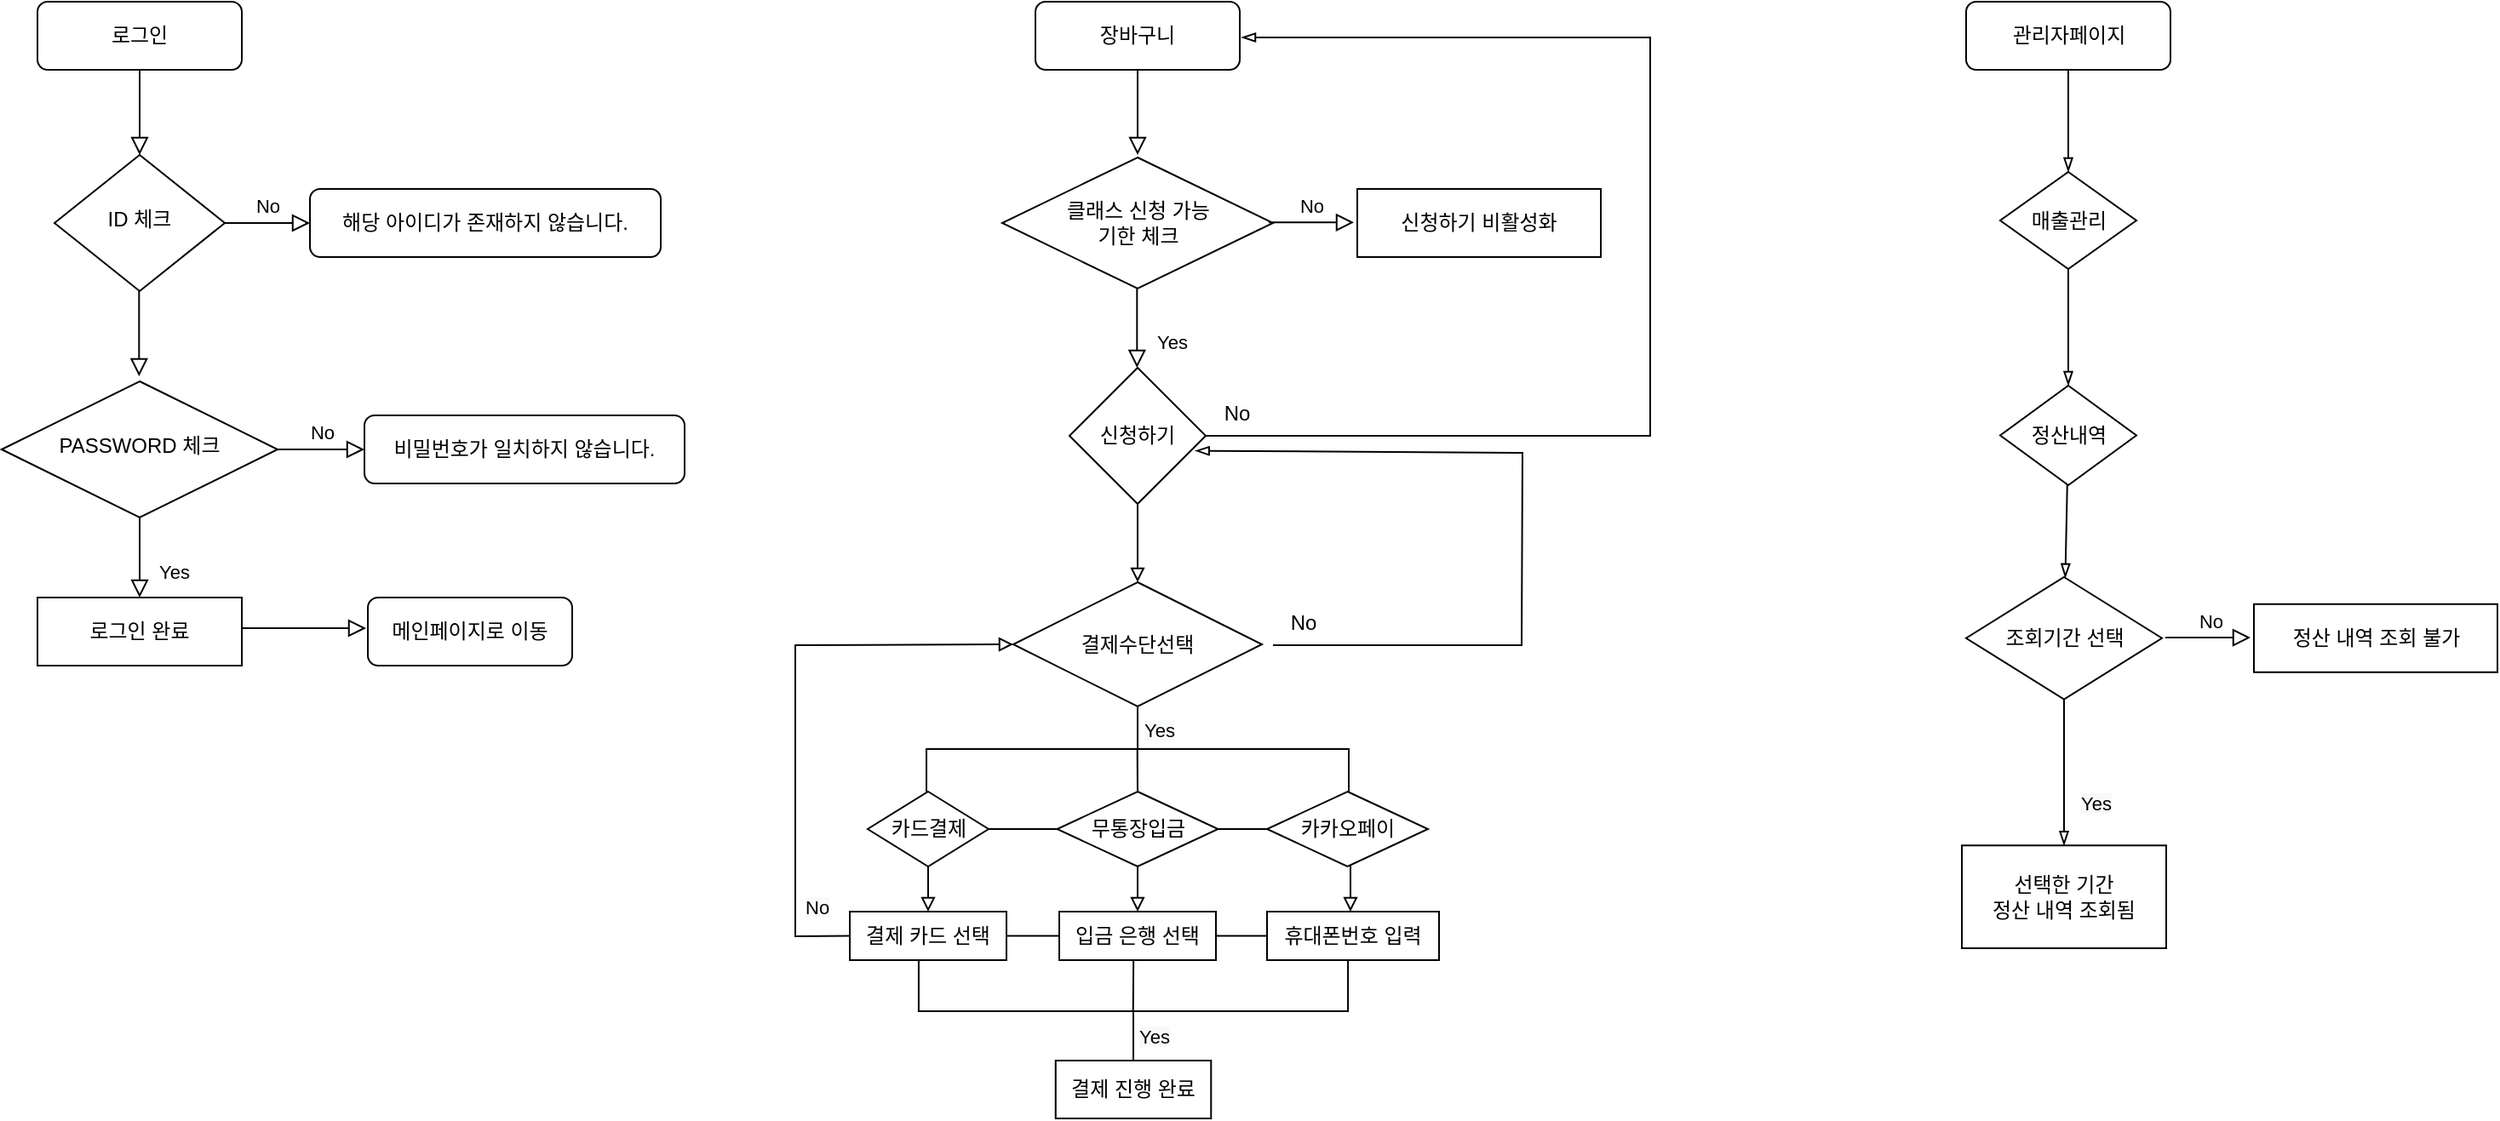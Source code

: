 <mxfile version="15.3.1" type="github">
  <diagram id="C5RBs43oDa-KdzZeNtuy" name="Page-1">
    <mxGraphModel dx="1151" dy="635" grid="0" gridSize="10" guides="1" tooltips="1" connect="1" arrows="1" fold="1" page="1" pageScale="1" pageWidth="1600" pageHeight="900" math="0" shadow="0">
      <root>
        <mxCell id="WIyWlLk6GJQsqaUBKTNV-0" />
        <mxCell id="WIyWlLk6GJQsqaUBKTNV-1" parent="WIyWlLk6GJQsqaUBKTNV-0" />
        <mxCell id="WIyWlLk6GJQsqaUBKTNV-2" value="" style="rounded=0;html=1;jettySize=auto;orthogonalLoop=1;fontSize=11;endArrow=block;endFill=0;endSize=8;strokeWidth=1;shadow=0;labelBackgroundColor=none;edgeStyle=orthogonalEdgeStyle;" parent="WIyWlLk6GJQsqaUBKTNV-1" source="WIyWlLk6GJQsqaUBKTNV-3" target="WIyWlLk6GJQsqaUBKTNV-6" edge="1">
          <mxGeometry relative="1" as="geometry" />
        </mxCell>
        <mxCell id="WIyWlLk6GJQsqaUBKTNV-3" value="로그인" style="rounded=1;whiteSpace=wrap;html=1;fontSize=12;glass=0;strokeWidth=1;shadow=0;" parent="WIyWlLk6GJQsqaUBKTNV-1" vertex="1">
          <mxGeometry x="85" y="92" width="120" height="40" as="geometry" />
        </mxCell>
        <mxCell id="WIyWlLk6GJQsqaUBKTNV-5" value="No" style="edgeStyle=orthogonalEdgeStyle;rounded=0;html=1;jettySize=auto;orthogonalLoop=1;fontSize=11;endArrow=block;endFill=0;endSize=8;strokeWidth=1;shadow=0;labelBackgroundColor=none;" parent="WIyWlLk6GJQsqaUBKTNV-1" source="WIyWlLk6GJQsqaUBKTNV-6" target="WIyWlLk6GJQsqaUBKTNV-7" edge="1">
          <mxGeometry y="10" relative="1" as="geometry">
            <mxPoint as="offset" />
          </mxGeometry>
        </mxCell>
        <mxCell id="WIyWlLk6GJQsqaUBKTNV-6" value="ID 체크" style="rhombus;whiteSpace=wrap;html=1;shadow=0;fontFamily=Helvetica;fontSize=12;align=center;strokeWidth=1;spacing=6;spacingTop=-4;" parent="WIyWlLk6GJQsqaUBKTNV-1" vertex="1">
          <mxGeometry x="95" y="182" width="100" height="80" as="geometry" />
        </mxCell>
        <mxCell id="WIyWlLk6GJQsqaUBKTNV-7" value="해당 아이디가 존재하지 않습니다." style="rounded=1;whiteSpace=wrap;html=1;fontSize=12;glass=0;strokeWidth=1;shadow=0;" parent="WIyWlLk6GJQsqaUBKTNV-1" vertex="1">
          <mxGeometry x="245" y="202" width="206" height="40" as="geometry" />
        </mxCell>
        <mxCell id="WIyWlLk6GJQsqaUBKTNV-8" value="Yes" style="rounded=0;html=1;jettySize=auto;orthogonalLoop=1;fontSize=11;endArrow=block;endFill=0;endSize=8;strokeWidth=1;shadow=0;labelBackgroundColor=none;edgeStyle=orthogonalEdgeStyle;" parent="WIyWlLk6GJQsqaUBKTNV-1" source="WIyWlLk6GJQsqaUBKTNV-10" target="WIyWlLk6GJQsqaUBKTNV-11" edge="1">
          <mxGeometry x="0.333" y="20" relative="1" as="geometry">
            <mxPoint as="offset" />
          </mxGeometry>
        </mxCell>
        <mxCell id="WIyWlLk6GJQsqaUBKTNV-9" value="No" style="edgeStyle=orthogonalEdgeStyle;rounded=0;html=1;jettySize=auto;orthogonalLoop=1;fontSize=11;endArrow=block;endFill=0;endSize=8;strokeWidth=1;shadow=0;labelBackgroundColor=none;" parent="WIyWlLk6GJQsqaUBKTNV-1" source="WIyWlLk6GJQsqaUBKTNV-10" target="WIyWlLk6GJQsqaUBKTNV-12" edge="1">
          <mxGeometry y="10" relative="1" as="geometry">
            <mxPoint as="offset" />
          </mxGeometry>
        </mxCell>
        <mxCell id="WIyWlLk6GJQsqaUBKTNV-10" value="PASSWORD 체크" style="rhombus;whiteSpace=wrap;html=1;shadow=0;fontFamily=Helvetica;fontSize=12;align=center;strokeWidth=1;spacing=6;spacingTop=-4;" parent="WIyWlLk6GJQsqaUBKTNV-1" vertex="1">
          <mxGeometry x="64" y="315" width="162" height="80" as="geometry" />
        </mxCell>
        <mxCell id="WIyWlLk6GJQsqaUBKTNV-11" value="로그인 완료" style="rounded=0;whiteSpace=wrap;html=1;fontSize=12;glass=0;strokeWidth=1;shadow=0;" parent="WIyWlLk6GJQsqaUBKTNV-1" vertex="1">
          <mxGeometry x="85" y="442" width="120" height="40" as="geometry" />
        </mxCell>
        <mxCell id="WIyWlLk6GJQsqaUBKTNV-12" value="비밀번호가 일치하지 않습니다." style="rounded=1;whiteSpace=wrap;html=1;fontSize=12;glass=0;strokeWidth=1;shadow=0;" parent="WIyWlLk6GJQsqaUBKTNV-1" vertex="1">
          <mxGeometry x="277" y="335" width="188" height="40" as="geometry" />
        </mxCell>
        <mxCell id="wDFgxtd8fQxSTqSVTLkx-4" value="메인페이지로 이동" style="rounded=1;whiteSpace=wrap;html=1;fontSize=12;glass=0;strokeWidth=1;shadow=0;" vertex="1" parent="WIyWlLk6GJQsqaUBKTNV-1">
          <mxGeometry x="279" y="442" width="120" height="40" as="geometry" />
        </mxCell>
        <mxCell id="wDFgxtd8fQxSTqSVTLkx-5" value="" style="edgeStyle=orthogonalEdgeStyle;rounded=0;html=1;jettySize=auto;orthogonalLoop=1;fontSize=11;endArrow=block;endFill=0;endSize=8;strokeWidth=1;shadow=0;labelBackgroundColor=none;" edge="1" parent="WIyWlLk6GJQsqaUBKTNV-1">
          <mxGeometry y="10" relative="1" as="geometry">
            <mxPoint as="offset" />
            <mxPoint x="205.0" y="460.0" as="sourcePoint" />
            <mxPoint x="278" y="460" as="targetPoint" />
          </mxGeometry>
        </mxCell>
        <mxCell id="wDFgxtd8fQxSTqSVTLkx-7" value="" style="rounded=0;html=1;jettySize=auto;orthogonalLoop=1;fontSize=11;endArrow=block;endFill=0;endSize=8;strokeWidth=1;shadow=0;labelBackgroundColor=none;edgeStyle=orthogonalEdgeStyle;" edge="1" parent="WIyWlLk6GJQsqaUBKTNV-1" source="wDFgxtd8fQxSTqSVTLkx-8">
          <mxGeometry relative="1" as="geometry">
            <mxPoint x="731" y="182" as="targetPoint" />
          </mxGeometry>
        </mxCell>
        <mxCell id="wDFgxtd8fQxSTqSVTLkx-8" value="장바구니" style="rounded=1;whiteSpace=wrap;html=1;fontSize=12;glass=0;strokeWidth=1;shadow=0;" vertex="1" parent="WIyWlLk6GJQsqaUBKTNV-1">
          <mxGeometry x="671" y="92" width="120" height="40" as="geometry" />
        </mxCell>
        <mxCell id="wDFgxtd8fQxSTqSVTLkx-11" value="" style="rounded=0;html=1;jettySize=auto;orthogonalLoop=1;fontSize=11;endArrow=block;endFill=0;endSize=8;strokeWidth=1;shadow=0;labelBackgroundColor=none;edgeStyle=orthogonalEdgeStyle;" edge="1" parent="WIyWlLk6GJQsqaUBKTNV-1">
          <mxGeometry relative="1" as="geometry">
            <mxPoint x="144.66" y="262" as="sourcePoint" />
            <mxPoint x="144.66" y="312" as="targetPoint" />
          </mxGeometry>
        </mxCell>
        <mxCell id="wDFgxtd8fQxSTqSVTLkx-15" value="Yes" style="rounded=0;html=1;jettySize=auto;orthogonalLoop=1;fontSize=11;endArrow=block;endFill=0;endSize=8;strokeWidth=1;shadow=0;labelBackgroundColor=none;edgeStyle=orthogonalEdgeStyle;" edge="1" parent="WIyWlLk6GJQsqaUBKTNV-1">
          <mxGeometry x="0.333" y="20" relative="1" as="geometry">
            <mxPoint as="offset" />
            <mxPoint x="730.66" y="260" as="sourcePoint" />
            <mxPoint x="730.66" y="307.0" as="targetPoint" />
          </mxGeometry>
        </mxCell>
        <mxCell id="wDFgxtd8fQxSTqSVTLkx-29" value="" style="edgeStyle=orthogonalEdgeStyle;rounded=0;orthogonalLoop=1;jettySize=auto;html=1;endArrow=block;endFill=0;" edge="1" parent="WIyWlLk6GJQsqaUBKTNV-1" source="wDFgxtd8fQxSTqSVTLkx-16" target="wDFgxtd8fQxSTqSVTLkx-28">
          <mxGeometry relative="1" as="geometry" />
        </mxCell>
        <mxCell id="wDFgxtd8fQxSTqSVTLkx-342" style="edgeStyle=none;rounded=0;orthogonalLoop=1;jettySize=auto;html=1;exitX=1;exitY=0.5;exitDx=0;exitDy=0;endArrow=blockThin;endFill=0;startSize=6;strokeColor=default;" edge="1" parent="WIyWlLk6GJQsqaUBKTNV-1" source="wDFgxtd8fQxSTqSVTLkx-16">
          <mxGeometry relative="1" as="geometry">
            <mxPoint x="792" y="113" as="targetPoint" />
            <Array as="points">
              <mxPoint x="1032" y="347" />
              <mxPoint x="1032" y="113" />
            </Array>
          </mxGeometry>
        </mxCell>
        <mxCell id="wDFgxtd8fQxSTqSVTLkx-16" value="신청하기" style="rhombus;whiteSpace=wrap;html=1;rounded=0;" vertex="1" parent="WIyWlLk6GJQsqaUBKTNV-1">
          <mxGeometry x="691" y="307" width="80" height="80" as="geometry" />
        </mxCell>
        <mxCell id="wDFgxtd8fQxSTqSVTLkx-18" value="신청하기 비활성화" style="rounded=0;whiteSpace=wrap;html=1;fontSize=12;glass=0;strokeWidth=1;shadow=0;" vertex="1" parent="WIyWlLk6GJQsqaUBKTNV-1">
          <mxGeometry x="860" y="202" width="143" height="40" as="geometry" />
        </mxCell>
        <mxCell id="wDFgxtd8fQxSTqSVTLkx-20" value="&lt;span&gt;클래스 신청&amp;nbsp;&lt;/span&gt;&lt;span&gt;가능&lt;br&gt;기한 체크&lt;/span&gt;" style="rhombus;whiteSpace=wrap;html=1;rounded=0;" vertex="1" parent="WIyWlLk6GJQsqaUBKTNV-1">
          <mxGeometry x="651.5" y="183.5" width="159" height="77" as="geometry" />
        </mxCell>
        <mxCell id="wDFgxtd8fQxSTqSVTLkx-23" value="No" style="edgeStyle=orthogonalEdgeStyle;rounded=0;html=1;jettySize=auto;orthogonalLoop=1;fontSize=11;endArrow=block;endFill=0;endSize=8;strokeWidth=1;shadow=0;labelBackgroundColor=none;" edge="1" parent="WIyWlLk6GJQsqaUBKTNV-1">
          <mxGeometry y="10" relative="1" as="geometry">
            <mxPoint as="offset" />
            <mxPoint x="808" y="221.66" as="sourcePoint" />
            <mxPoint x="858" y="221.66" as="targetPoint" />
          </mxGeometry>
        </mxCell>
        <mxCell id="wDFgxtd8fQxSTqSVTLkx-28" value="결제수단선택" style="rhombus;whiteSpace=wrap;html=1;rounded=0;" vertex="1" parent="WIyWlLk6GJQsqaUBKTNV-1">
          <mxGeometry x="658" y="433" width="146" height="73" as="geometry" />
        </mxCell>
        <mxCell id="wDFgxtd8fQxSTqSVTLkx-54" value="" style="edgeStyle=none;rounded=0;orthogonalLoop=1;jettySize=auto;html=1;endArrow=block;endFill=0;startSize=6;strokeColor=default;" edge="1" parent="WIyWlLk6GJQsqaUBKTNV-1" target="wDFgxtd8fQxSTqSVTLkx-53">
          <mxGeometry relative="1" as="geometry">
            <mxPoint x="608" y="594" as="sourcePoint" />
          </mxGeometry>
        </mxCell>
        <mxCell id="wDFgxtd8fQxSTqSVTLkx-74" style="edgeStyle=none;rounded=0;orthogonalLoop=1;jettySize=auto;html=1;exitX=0;exitY=0.5;exitDx=0;exitDy=0;endArrow=block;endFill=0;startSize=6;strokeColor=default;entryX=0;entryY=0.5;entryDx=0;entryDy=0;" edge="1" parent="WIyWlLk6GJQsqaUBKTNV-1" source="wDFgxtd8fQxSTqSVTLkx-53" target="wDFgxtd8fQxSTqSVTLkx-28">
          <mxGeometry relative="1" as="geometry">
            <Array as="points">
              <mxPoint x="530" y="641" />
              <mxPoint x="530" y="470" />
            </Array>
          </mxGeometry>
        </mxCell>
        <mxCell id="wDFgxtd8fQxSTqSVTLkx-37" value="" style="strokeWidth=1;html=1;shape=mxgraph.flowchart.annotation_2;align=left;labelPosition=right;pointerEvents=1;rounded=0;rotation=90;" vertex="1" parent="WIyWlLk6GJQsqaUBKTNV-1">
          <mxGeometry x="706" y="407" width="50" height="248" as="geometry" />
        </mxCell>
        <mxCell id="wDFgxtd8fQxSTqSVTLkx-48" value="" style="edgeStyle=orthogonalEdgeStyle;rounded=0;orthogonalLoop=1;jettySize=auto;html=1;endArrow=none;endFill=0;startSize=6;" edge="1" parent="WIyWlLk6GJQsqaUBKTNV-1">
          <mxGeometry relative="1" as="geometry">
            <mxPoint x="730.86" y="531.0" as="sourcePoint" />
            <mxPoint x="731" y="556" as="targetPoint" />
          </mxGeometry>
        </mxCell>
        <mxCell id="wDFgxtd8fQxSTqSVTLkx-52" value="&lt;span style=&quot;color: rgb(0, 0, 0); font-family: helvetica; font-size: 11px; font-style: normal; font-weight: 400; letter-spacing: normal; text-align: center; text-indent: 0px; text-transform: none; word-spacing: 0px; background-color: rgb(248, 249, 250); display: inline; float: none;&quot;&gt;Yes&lt;/span&gt;" style="text;whiteSpace=wrap;html=1;" vertex="1" parent="WIyWlLk6GJQsqaUBKTNV-1">
          <mxGeometry x="732.996" y="505.996" width="38" height="28" as="geometry" />
        </mxCell>
        <mxCell id="wDFgxtd8fQxSTqSVTLkx-79" style="edgeStyle=none;rounded=0;orthogonalLoop=1;jettySize=auto;html=1;exitX=1;exitY=0.5;exitDx=0;exitDy=0;entryX=0;entryY=0.5;entryDx=0;entryDy=0;endArrow=none;endFill=0;startSize=6;strokeColor=default;" edge="1" parent="WIyWlLk6GJQsqaUBKTNV-1" source="wDFgxtd8fQxSTqSVTLkx-53" target="wDFgxtd8fQxSTqSVTLkx-63">
          <mxGeometry relative="1" as="geometry" />
        </mxCell>
        <mxCell id="wDFgxtd8fQxSTqSVTLkx-53" value="결제 카드 선택" style="whiteSpace=wrap;html=1;rounded=0;" vertex="1" parent="WIyWlLk6GJQsqaUBKTNV-1">
          <mxGeometry x="562" y="626.5" width="92" height="28.5" as="geometry" />
        </mxCell>
        <mxCell id="wDFgxtd8fQxSTqSVTLkx-62" value="" style="edgeStyle=none;rounded=0;orthogonalLoop=1;jettySize=auto;html=1;endArrow=block;endFill=0;startSize=6;strokeColor=default;" edge="1" parent="WIyWlLk6GJQsqaUBKTNV-1" target="wDFgxtd8fQxSTqSVTLkx-63">
          <mxGeometry relative="1" as="geometry">
            <mxPoint x="731" y="594" as="sourcePoint" />
          </mxGeometry>
        </mxCell>
        <mxCell id="wDFgxtd8fQxSTqSVTLkx-80" style="edgeStyle=none;rounded=0;orthogonalLoop=1;jettySize=auto;html=1;exitX=1;exitY=0.5;exitDx=0;exitDy=0;entryX=0;entryY=0.5;entryDx=0;entryDy=0;endArrow=none;endFill=0;startSize=6;strokeColor=default;" edge="1" parent="WIyWlLk6GJQsqaUBKTNV-1" source="wDFgxtd8fQxSTqSVTLkx-63" target="wDFgxtd8fQxSTqSVTLkx-65">
          <mxGeometry relative="1" as="geometry" />
        </mxCell>
        <mxCell id="wDFgxtd8fQxSTqSVTLkx-63" value="입금 은행 선택" style="whiteSpace=wrap;html=1;rounded=0;" vertex="1" parent="WIyWlLk6GJQsqaUBKTNV-1">
          <mxGeometry x="685" y="626.5" width="92" height="28.5" as="geometry" />
        </mxCell>
        <mxCell id="wDFgxtd8fQxSTqSVTLkx-65" value="휴대폰번호 입력" style="whiteSpace=wrap;html=1;rounded=0;" vertex="1" parent="WIyWlLk6GJQsqaUBKTNV-1">
          <mxGeometry x="807" y="626.5" width="101" height="28.5" as="geometry" />
        </mxCell>
        <mxCell id="wDFgxtd8fQxSTqSVTLkx-66" value="" style="edgeStyle=none;rounded=0;orthogonalLoop=1;jettySize=auto;html=1;endArrow=block;endFill=0;startSize=6;strokeColor=default;" edge="1" parent="WIyWlLk6GJQsqaUBKTNV-1">
          <mxGeometry relative="1" as="geometry">
            <mxPoint x="856" y="594" as="sourcePoint" />
            <mxPoint x="856" y="626.5" as="targetPoint" />
          </mxGeometry>
        </mxCell>
        <mxCell id="wDFgxtd8fQxSTqSVTLkx-78" value="&lt;span style=&quot;color: rgb(0, 0, 0); font-family: helvetica; font-size: 11px; font-style: normal; font-weight: 400; letter-spacing: normal; text-align: center; text-indent: 0px; text-transform: none; word-spacing: 0px; background-color: rgb(248, 249, 250); display: inline; float: none;&quot;&gt;No&lt;/span&gt;" style="text;whiteSpace=wrap;html=1;" vertex="1" parent="WIyWlLk6GJQsqaUBKTNV-1">
          <mxGeometry x="534" y="610" width="21" height="28" as="geometry" />
        </mxCell>
        <mxCell id="wDFgxtd8fQxSTqSVTLkx-82" value="카드결제" style="rhombus;whiteSpace=wrap;html=1;rounded=0;" vertex="1" parent="WIyWlLk6GJQsqaUBKTNV-1">
          <mxGeometry x="572.5" y="556" width="71" height="44" as="geometry" />
        </mxCell>
        <mxCell id="wDFgxtd8fQxSTqSVTLkx-87" value="" style="edgeStyle=none;rounded=0;orthogonalLoop=1;jettySize=auto;html=1;endArrow=none;endFill=0;startSize=6;strokeColor=default;" edge="1" parent="WIyWlLk6GJQsqaUBKTNV-1" source="wDFgxtd8fQxSTqSVTLkx-83" target="wDFgxtd8fQxSTqSVTLkx-82">
          <mxGeometry relative="1" as="geometry" />
        </mxCell>
        <mxCell id="wDFgxtd8fQxSTqSVTLkx-83" value="무통장입금" style="rhombus;whiteSpace=wrap;html=1;rounded=0;" vertex="1" parent="WIyWlLk6GJQsqaUBKTNV-1">
          <mxGeometry x="683.75" y="556" width="94.5" height="44" as="geometry" />
        </mxCell>
        <mxCell id="wDFgxtd8fQxSTqSVTLkx-86" value="" style="edgeStyle=none;rounded=0;orthogonalLoop=1;jettySize=auto;html=1;endArrow=none;endFill=0;startSize=6;strokeColor=default;" edge="1" parent="WIyWlLk6GJQsqaUBKTNV-1" source="wDFgxtd8fQxSTqSVTLkx-85" target="wDFgxtd8fQxSTqSVTLkx-83">
          <mxGeometry relative="1" as="geometry" />
        </mxCell>
        <mxCell id="wDFgxtd8fQxSTqSVTLkx-85" value="카카오페이" style="rhombus;whiteSpace=wrap;html=1;rounded=0;" vertex="1" parent="WIyWlLk6GJQsqaUBKTNV-1">
          <mxGeometry x="807" y="556" width="94.5" height="44" as="geometry" />
        </mxCell>
        <mxCell id="wDFgxtd8fQxSTqSVTLkx-88" value="" style="strokeWidth=1;html=1;shape=mxgraph.flowchart.annotation_2;align=left;labelPosition=right;pointerEvents=1;rounded=0;rotation=90;direction=west;" vertex="1" parent="WIyWlLk6GJQsqaUBKTNV-1">
          <mxGeometry x="699" y="559" width="59" height="252.08" as="geometry" />
        </mxCell>
        <mxCell id="wDFgxtd8fQxSTqSVTLkx-89" value="" style="edgeStyle=orthogonalEdgeStyle;rounded=0;orthogonalLoop=1;jettySize=auto;html=1;endArrow=none;endFill=0;startSize=6;entryX=0.501;entryY=0.498;entryDx=0;entryDy=0;entryPerimeter=0;" edge="1" parent="WIyWlLk6GJQsqaUBKTNV-1">
          <mxGeometry relative="1" as="geometry">
            <mxPoint x="728.58" y="655.0" as="sourcePoint" />
            <mxPoint x="728.366" y="684.981" as="targetPoint" />
          </mxGeometry>
        </mxCell>
        <mxCell id="wDFgxtd8fQxSTqSVTLkx-90" value="&lt;span style=&quot;color: rgb(0, 0, 0); font-family: helvetica; font-size: 11px; font-style: normal; font-weight: 400; letter-spacing: normal; text-align: center; text-indent: 0px; text-transform: none; word-spacing: 0px; background-color: rgb(248, 249, 250); display: inline; float: none;&quot;&gt;Yes&lt;/span&gt;" style="text;whiteSpace=wrap;html=1;" vertex="1" parent="WIyWlLk6GJQsqaUBKTNV-1">
          <mxGeometry x="729.996" y="685.996" width="38" height="28" as="geometry" />
        </mxCell>
        <mxCell id="wDFgxtd8fQxSTqSVTLkx-91" value="결제 진행 완료" style="rounded=0;whiteSpace=wrap;html=1;strokeWidth=1;" vertex="1" parent="WIyWlLk6GJQsqaUBKTNV-1">
          <mxGeometry x="682.88" y="714" width="91.25" height="34" as="geometry" />
        </mxCell>
        <mxCell id="wDFgxtd8fQxSTqSVTLkx-96" value="" style="edgeStyle=none;rounded=0;orthogonalLoop=1;jettySize=auto;html=1;endArrow=blockThin;endFill=0;startSize=6;strokeColor=default;" edge="1" parent="WIyWlLk6GJQsqaUBKTNV-1" source="wDFgxtd8fQxSTqSVTLkx-94" target="wDFgxtd8fQxSTqSVTLkx-95">
          <mxGeometry relative="1" as="geometry" />
        </mxCell>
        <mxCell id="wDFgxtd8fQxSTqSVTLkx-94" value="관리자페이지" style="rounded=1;whiteSpace=wrap;html=1;fontSize=12;glass=0;strokeWidth=1;shadow=0;" vertex="1" parent="WIyWlLk6GJQsqaUBKTNV-1">
          <mxGeometry x="1217.5" y="92.0" width="120" height="40" as="geometry" />
        </mxCell>
        <mxCell id="wDFgxtd8fQxSTqSVTLkx-98" value="" style="edgeStyle=none;rounded=0;orthogonalLoop=1;jettySize=auto;html=1;endArrow=blockThin;endFill=0;startSize=6;strokeColor=default;" edge="1" parent="WIyWlLk6GJQsqaUBKTNV-1" source="wDFgxtd8fQxSTqSVTLkx-95" target="wDFgxtd8fQxSTqSVTLkx-97">
          <mxGeometry relative="1" as="geometry" />
        </mxCell>
        <mxCell id="wDFgxtd8fQxSTqSVTLkx-95" value="매출관리" style="rhombus;whiteSpace=wrap;html=1;rounded=0;shadow=0;strokeWidth=1;glass=0;" vertex="1" parent="WIyWlLk6GJQsqaUBKTNV-1">
          <mxGeometry x="1237.5" y="192" width="80" height="57" as="geometry" />
        </mxCell>
        <mxCell id="wDFgxtd8fQxSTqSVTLkx-100" value="" style="edgeStyle=none;rounded=0;orthogonalLoop=1;jettySize=auto;html=1;endArrow=blockThin;endFill=0;startSize=6;strokeColor=default;" edge="1" parent="WIyWlLk6GJQsqaUBKTNV-1" source="wDFgxtd8fQxSTqSVTLkx-97" target="wDFgxtd8fQxSTqSVTLkx-99">
          <mxGeometry relative="1" as="geometry" />
        </mxCell>
        <mxCell id="wDFgxtd8fQxSTqSVTLkx-97" value="정산내역" style="rhombus;whiteSpace=wrap;html=1;rounded=0;shadow=0;strokeWidth=1;glass=0;" vertex="1" parent="WIyWlLk6GJQsqaUBKTNV-1">
          <mxGeometry x="1237.5" y="317.5" width="80" height="58.5" as="geometry" />
        </mxCell>
        <mxCell id="wDFgxtd8fQxSTqSVTLkx-106" value="" style="edgeStyle=none;rounded=0;orthogonalLoop=1;jettySize=auto;html=1;endArrow=blockThin;endFill=0;startSize=6;strokeColor=default;" edge="1" parent="WIyWlLk6GJQsqaUBKTNV-1" source="wDFgxtd8fQxSTqSVTLkx-99" target="wDFgxtd8fQxSTqSVTLkx-105">
          <mxGeometry relative="1" as="geometry" />
        </mxCell>
        <mxCell id="wDFgxtd8fQxSTqSVTLkx-99" value="조회기간 선택" style="rhombus;whiteSpace=wrap;html=1;rounded=0;shadow=0;strokeWidth=1;glass=0;" vertex="1" parent="WIyWlLk6GJQsqaUBKTNV-1">
          <mxGeometry x="1217.5" y="430" width="115" height="71.75" as="geometry" />
        </mxCell>
        <mxCell id="wDFgxtd8fQxSTqSVTLkx-102" value="정산 내역 조회 불가" style="rounded=0;whiteSpace=wrap;html=1;fontSize=12;glass=0;strokeWidth=1;shadow=0;" vertex="1" parent="WIyWlLk6GJQsqaUBKTNV-1">
          <mxGeometry x="1386.5" y="445.87" width="143" height="40" as="geometry" />
        </mxCell>
        <mxCell id="wDFgxtd8fQxSTqSVTLkx-103" value="No" style="edgeStyle=orthogonalEdgeStyle;rounded=0;html=1;jettySize=auto;orthogonalLoop=1;fontSize=11;endArrow=block;endFill=0;endSize=8;strokeWidth=1;shadow=0;labelBackgroundColor=none;" edge="1" parent="WIyWlLk6GJQsqaUBKTNV-1">
          <mxGeometry x="0.04" y="10" relative="1" as="geometry">
            <mxPoint as="offset" />
            <mxPoint x="1334.5" y="465.53" as="sourcePoint" />
            <mxPoint x="1384.5" y="465.53" as="targetPoint" />
          </mxGeometry>
        </mxCell>
        <mxCell id="wDFgxtd8fQxSTqSVTLkx-105" value="선택한 기간&lt;br&gt;정산 내역 조회됨" style="rounded=0;whiteSpace=wrap;html=1;shadow=0;strokeWidth=1;glass=0;" vertex="1" parent="WIyWlLk6GJQsqaUBKTNV-1">
          <mxGeometry x="1215" y="587.63" width="120" height="60.38" as="geometry" />
        </mxCell>
        <mxCell id="wDFgxtd8fQxSTqSVTLkx-107" value="&lt;span style=&quot;color: rgb(0, 0, 0); font-family: helvetica; font-size: 11px; font-style: normal; font-weight: 400; letter-spacing: normal; text-align: center; text-indent: 0px; text-transform: none; word-spacing: 0px; background-color: rgb(248, 249, 250); display: inline; float: none;&quot;&gt;Yes&lt;/span&gt;" style="text;whiteSpace=wrap;html=1;" vertex="1" parent="WIyWlLk6GJQsqaUBKTNV-1">
          <mxGeometry x="1283.496" y="548.996" width="38" height="28" as="geometry" />
        </mxCell>
        <mxCell id="wDFgxtd8fQxSTqSVTLkx-348" value="No" style="text;html=1;align=center;verticalAlign=middle;resizable=0;points=[];autosize=1;strokeColor=none;fillColor=none;" vertex="1" parent="WIyWlLk6GJQsqaUBKTNV-1">
          <mxGeometry x="776" y="325" width="25" height="18" as="geometry" />
        </mxCell>
        <mxCell id="wDFgxtd8fQxSTqSVTLkx-349" style="edgeStyle=none;rounded=0;orthogonalLoop=1;jettySize=auto;html=1;exitX=1;exitY=0.5;exitDx=0;exitDy=0;endArrow=blockThin;endFill=0;startSize=6;strokeColor=default;entryX=0.923;entryY=0.61;entryDx=0;entryDy=0;entryPerimeter=0;" edge="1" parent="WIyWlLk6GJQsqaUBKTNV-1" target="wDFgxtd8fQxSTqSVTLkx-16">
          <mxGeometry relative="1" as="geometry">
            <mxPoint x="777" y="357" as="targetPoint" />
            <mxPoint x="810.5" y="470.0" as="sourcePoint" />
            <Array as="points">
              <mxPoint x="956.5" y="470" />
              <mxPoint x="957" y="357" />
            </Array>
          </mxGeometry>
        </mxCell>
        <mxCell id="wDFgxtd8fQxSTqSVTLkx-350" value="No" style="text;html=1;align=center;verticalAlign=middle;resizable=0;points=[];autosize=1;strokeColor=none;fillColor=none;" vertex="1" parent="WIyWlLk6GJQsqaUBKTNV-1">
          <mxGeometry x="815.5" y="448" width="25" height="18" as="geometry" />
        </mxCell>
      </root>
    </mxGraphModel>
  </diagram>
</mxfile>
